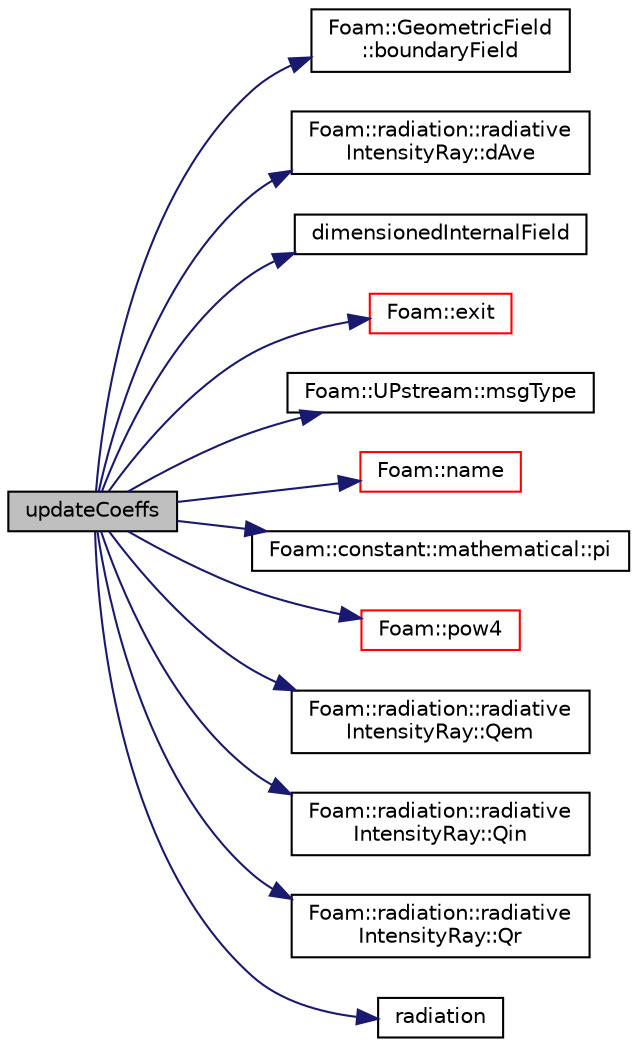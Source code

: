digraph "updateCoeffs"
{
  bgcolor="transparent";
  edge [fontname="Helvetica",fontsize="10",labelfontname="Helvetica",labelfontsize="10"];
  node [fontname="Helvetica",fontsize="10",shape=record];
  rankdir="LR";
  Node1 [label="updateCoeffs",height=0.2,width=0.4,color="black", fillcolor="grey75", style="filled", fontcolor="black"];
  Node1 -> Node2 [color="midnightblue",fontsize="10",style="solid",fontname="Helvetica"];
  Node2 [label="Foam::GeometricField\l::boundaryField",height=0.2,width=0.4,color="black",URL="$a00913.html#a3c6c1a789b48ea0c5e8bff64f9c14f2d",tooltip="Return reference to GeometricBoundaryField. "];
  Node1 -> Node3 [color="midnightblue",fontsize="10",style="solid",fontname="Helvetica"];
  Node3 [label="Foam::radiation::radiative\lIntensityRay::dAve",height=0.2,width=0.4,color="black",URL="$a02049.html#aa920e8b4cbdc0142615a762613fce26e",tooltip="Return the average vector inside the solid angle. "];
  Node1 -> Node4 [color="midnightblue",fontsize="10",style="solid",fontname="Helvetica"];
  Node4 [label="dimensionedInternalField",height=0.2,width=0.4,color="black",URL="$a03104.html#a942cd19121a46cdc649099eb27c74b18"];
  Node1 -> Node5 [color="midnightblue",fontsize="10",style="solid",fontname="Helvetica"];
  Node5 [label="Foam::exit",height=0.2,width=0.4,color="red",URL="$a10675.html#a06ca7250d8e89caf05243ec094843642"];
  Node1 -> Node6 [color="midnightblue",fontsize="10",style="solid",fontname="Helvetica"];
  Node6 [label="Foam::UPstream::msgType",height=0.2,width=0.4,color="black",URL="$a02751.html#ae5b8fe6652f6320aa6c7f5c44b6f01b7",tooltip="Message tag of standard messages. "];
  Node1 -> Node7 [color="midnightblue",fontsize="10",style="solid",fontname="Helvetica"];
  Node7 [label="Foam::name",height=0.2,width=0.4,color="red",URL="$a10675.html#adcb0df2bd4953cb6bb390272d8263c3a",tooltip="Return a string representation of a complex. "];
  Node1 -> Node8 [color="midnightblue",fontsize="10",style="solid",fontname="Helvetica"];
  Node8 [label="Foam::constant::mathematical::pi",height=0.2,width=0.4,color="black",URL="$a10687.html#a731b8788a4c01586c35266c7ca4fed04"];
  Node1 -> Node9 [color="midnightblue",fontsize="10",style="solid",fontname="Helvetica"];
  Node9 [label="Foam::pow4",height=0.2,width=0.4,color="red",URL="$a10675.html#aa0ae321d4861170e35fbb938636a4f40"];
  Node1 -> Node10 [color="midnightblue",fontsize="10",style="solid",fontname="Helvetica"];
  Node10 [label="Foam::radiation::radiative\lIntensityRay::Qem",height=0.2,width=0.4,color="black",URL="$a02049.html#a1d727c2e719caf2b1f939604ae45d1d8",tooltip="Return non-const access to the boundary emmited heat flux. "];
  Node1 -> Node11 [color="midnightblue",fontsize="10",style="solid",fontname="Helvetica"];
  Node11 [label="Foam::radiation::radiative\lIntensityRay::Qin",height=0.2,width=0.4,color="black",URL="$a02049.html#a7f0d33f4cdbc41bae3160a82c16f5e95",tooltip="Return non-const access to the boundary incident heat flux. "];
  Node1 -> Node12 [color="midnightblue",fontsize="10",style="solid",fontname="Helvetica"];
  Node12 [label="Foam::radiation::radiative\lIntensityRay::Qr",height=0.2,width=0.4,color="black",URL="$a02049.html#af92478287bcfbb976255731c98aab010",tooltip="Return const access to the boundary heat flux. "];
  Node1 -> Node13 [color="midnightblue",fontsize="10",style="solid",fontname="Helvetica"];
  Node13 [label="radiation",height=0.2,width=0.4,color="black",URL="$a10058.html#a0263249d39ea82b80ae0a5a2e947ca59"];
}
